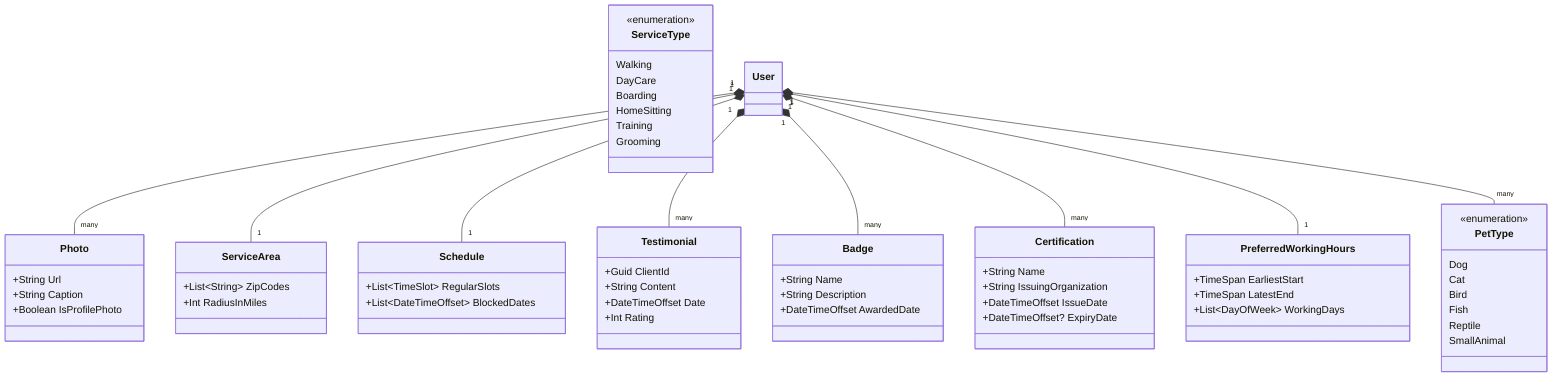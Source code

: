 classDiagram
class Photo {
    +String Url
    +String Caption
    +Boolean IsProfilePhoto
}

class ServiceArea {
    +List~String~ ZipCodes
    +Int RadiusInMiles
}

class Schedule {
    +List~TimeSlot~ RegularSlots
    +List~DateTimeOffset~ BlockedDates
}

class Testimonial {
    +Guid ClientId
    +String Content
    +DateTimeOffset Date
    +Int Rating
}

class Badge {
    +String Name
    +String Description
    +DateTimeOffset AwardedDate
}

class Certification {
    +String Name
    +String IssuingOrganization
    +DateTimeOffset IssueDate
    +DateTimeOffset? ExpiryDate
}

class PreferredWorkingHours {
    +TimeSpan EarliestStart
    +TimeSpan LatestEnd
    +List~DayOfWeek~ WorkingDays
}

class ServiceType {
    <<enumeration>>
    Walking
    DayCare
    Boarding
    HomeSitting
    Training
    Grooming
}

class PetType {
    <<enumeration>>
    Dog
    Cat
    Bird
    Fish
    Reptile
    SmallAnimal
}

User "1" *-- "many" Photo
User "1" *-- "1" ServiceArea
User "1" *-- "1" Schedule
User "1" *-- "many" Testimonial
User "1" *-- "many" Badge
User "1" *-- "many" Certification
User "1" *-- "1" PreferredWorkingHours
User "1" *-- "many" PetType